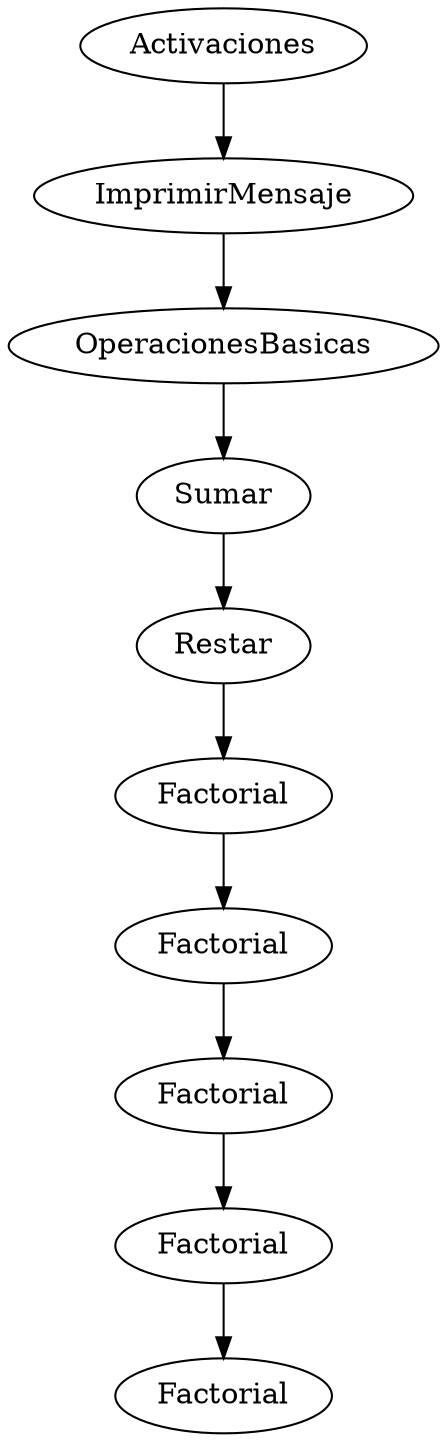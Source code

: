 digraph ast{
n0;
  n0[label = "Activaciones"];
n1;
n1[label = "ImprimirMensaje"];
n0 ->n1;
n2;
n2[label = "OperacionesBasicas"];
n1 ->n2;
n3;
n3[label = "Sumar"];
n2 ->n3;
n4;
n4[label = "Restar"];
n3 ->n4;
n5;
n5[label = "Factorial"];
n4 ->n5;
n6;
n6[label = "Factorial"];
n5 ->n6;
n7;
n7[label = "Factorial"];
n6 ->n7;
n8;
n8[label = "Factorial"];
n7 ->n8;
n9;
n9[label = "Factorial"];
n8 ->n9;

}